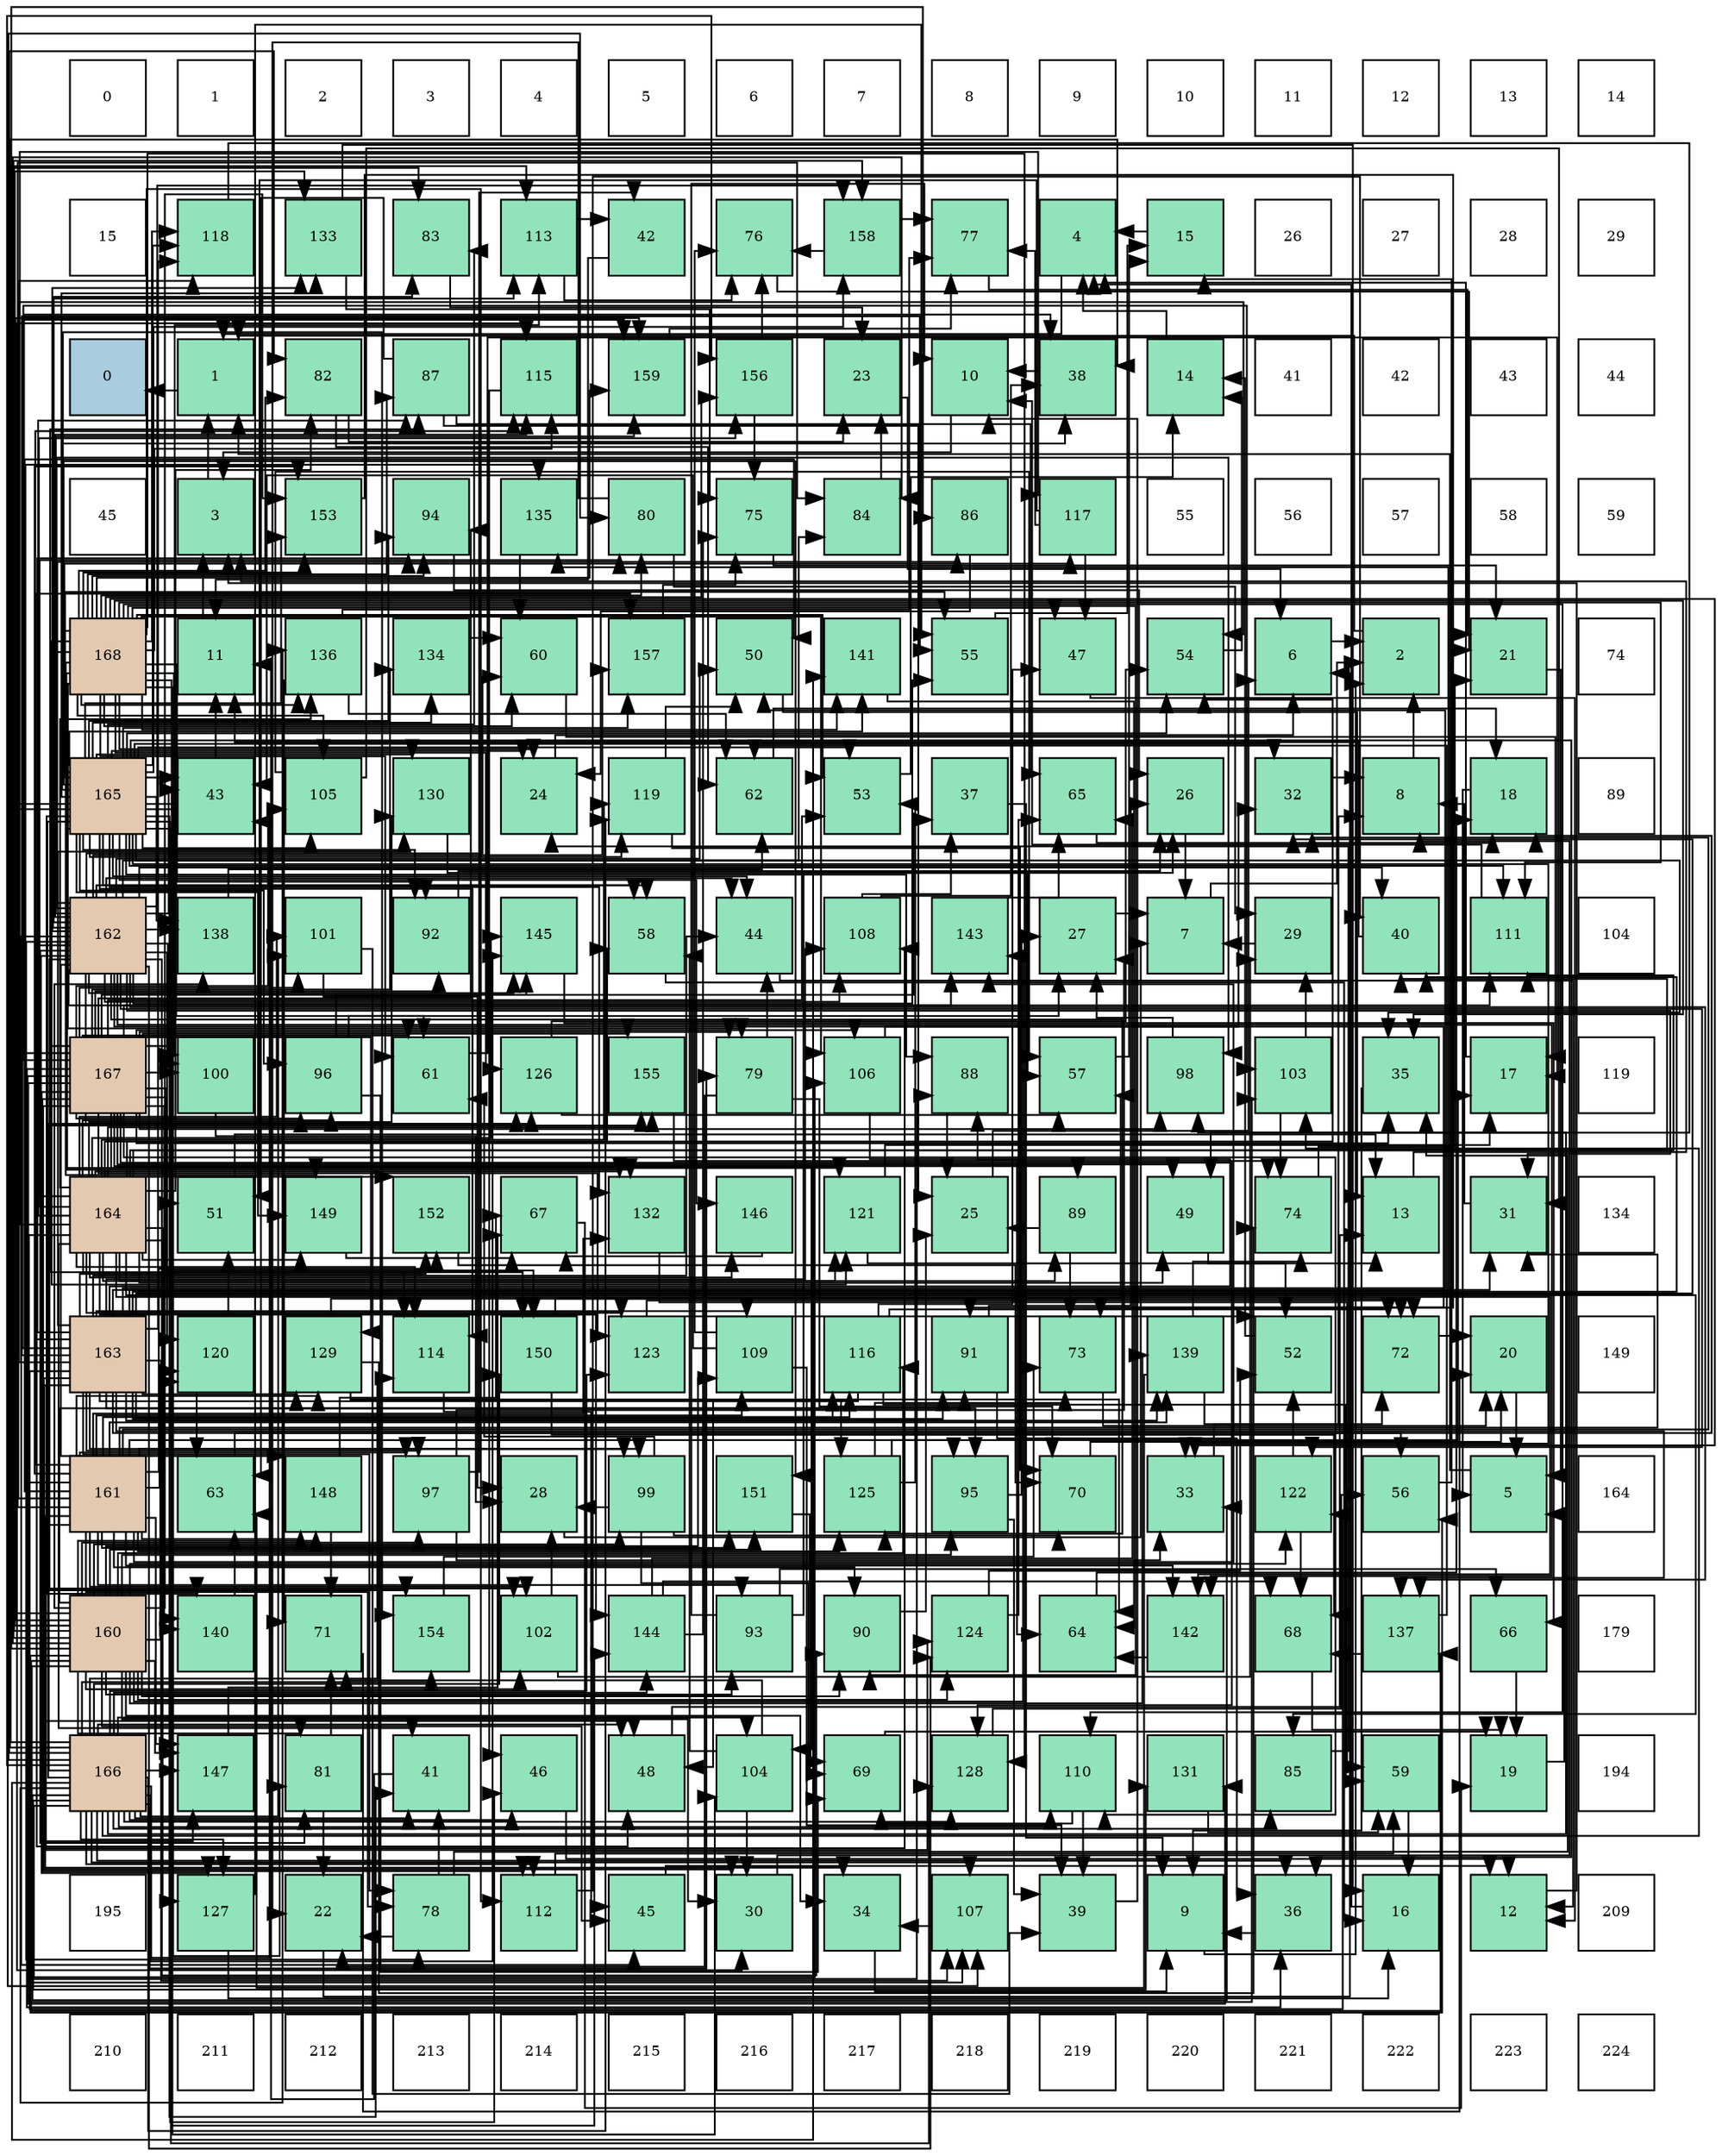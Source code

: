 digraph layout{
 rankdir=TB;
 splines=ortho;
 node [style=filled shape=square fixedsize=true width=0.6];
0[label="0", fontsize=8, fillcolor="#ffffff"];
1[label="1", fontsize=8, fillcolor="#ffffff"];
2[label="2", fontsize=8, fillcolor="#ffffff"];
3[label="3", fontsize=8, fillcolor="#ffffff"];
4[label="4", fontsize=8, fillcolor="#ffffff"];
5[label="5", fontsize=8, fillcolor="#ffffff"];
6[label="6", fontsize=8, fillcolor="#ffffff"];
7[label="7", fontsize=8, fillcolor="#ffffff"];
8[label="8", fontsize=8, fillcolor="#ffffff"];
9[label="9", fontsize=8, fillcolor="#ffffff"];
10[label="10", fontsize=8, fillcolor="#ffffff"];
11[label="11", fontsize=8, fillcolor="#ffffff"];
12[label="12", fontsize=8, fillcolor="#ffffff"];
13[label="13", fontsize=8, fillcolor="#ffffff"];
14[label="14", fontsize=8, fillcolor="#ffffff"];
15[label="15", fontsize=8, fillcolor="#ffffff"];
16[label="118", fontsize=8, fillcolor="#91e3bb"];
17[label="133", fontsize=8, fillcolor="#91e3bb"];
18[label="83", fontsize=8, fillcolor="#91e3bb"];
19[label="113", fontsize=8, fillcolor="#91e3bb"];
20[label="42", fontsize=8, fillcolor="#91e3bb"];
21[label="76", fontsize=8, fillcolor="#91e3bb"];
22[label="158", fontsize=8, fillcolor="#91e3bb"];
23[label="77", fontsize=8, fillcolor="#91e3bb"];
24[label="4", fontsize=8, fillcolor="#91e3bb"];
25[label="15", fontsize=8, fillcolor="#91e3bb"];
26[label="26", fontsize=8, fillcolor="#ffffff"];
27[label="27", fontsize=8, fillcolor="#ffffff"];
28[label="28", fontsize=8, fillcolor="#ffffff"];
29[label="29", fontsize=8, fillcolor="#ffffff"];
30[label="0", fontsize=8, fillcolor="#a9ccde"];
31[label="1", fontsize=8, fillcolor="#91e3bb"];
32[label="82", fontsize=8, fillcolor="#91e3bb"];
33[label="87", fontsize=8, fillcolor="#91e3bb"];
34[label="115", fontsize=8, fillcolor="#91e3bb"];
35[label="159", fontsize=8, fillcolor="#91e3bb"];
36[label="156", fontsize=8, fillcolor="#91e3bb"];
37[label="23", fontsize=8, fillcolor="#91e3bb"];
38[label="10", fontsize=8, fillcolor="#91e3bb"];
39[label="38", fontsize=8, fillcolor="#91e3bb"];
40[label="14", fontsize=8, fillcolor="#91e3bb"];
41[label="41", fontsize=8, fillcolor="#ffffff"];
42[label="42", fontsize=8, fillcolor="#ffffff"];
43[label="43", fontsize=8, fillcolor="#ffffff"];
44[label="44", fontsize=8, fillcolor="#ffffff"];
45[label="45", fontsize=8, fillcolor="#ffffff"];
46[label="3", fontsize=8, fillcolor="#91e3bb"];
47[label="153", fontsize=8, fillcolor="#91e3bb"];
48[label="94", fontsize=8, fillcolor="#91e3bb"];
49[label="135", fontsize=8, fillcolor="#91e3bb"];
50[label="80", fontsize=8, fillcolor="#91e3bb"];
51[label="75", fontsize=8, fillcolor="#91e3bb"];
52[label="84", fontsize=8, fillcolor="#91e3bb"];
53[label="86", fontsize=8, fillcolor="#91e3bb"];
54[label="117", fontsize=8, fillcolor="#91e3bb"];
55[label="55", fontsize=8, fillcolor="#ffffff"];
56[label="56", fontsize=8, fillcolor="#ffffff"];
57[label="57", fontsize=8, fillcolor="#ffffff"];
58[label="58", fontsize=8, fillcolor="#ffffff"];
59[label="59", fontsize=8, fillcolor="#ffffff"];
60[label="168", fontsize=8, fillcolor="#e3c9af"];
61[label="11", fontsize=8, fillcolor="#91e3bb"];
62[label="136", fontsize=8, fillcolor="#91e3bb"];
63[label="134", fontsize=8, fillcolor="#91e3bb"];
64[label="60", fontsize=8, fillcolor="#91e3bb"];
65[label="157", fontsize=8, fillcolor="#91e3bb"];
66[label="50", fontsize=8, fillcolor="#91e3bb"];
67[label="141", fontsize=8, fillcolor="#91e3bb"];
68[label="55", fontsize=8, fillcolor="#91e3bb"];
69[label="47", fontsize=8, fillcolor="#91e3bb"];
70[label="54", fontsize=8, fillcolor="#91e3bb"];
71[label="6", fontsize=8, fillcolor="#91e3bb"];
72[label="2", fontsize=8, fillcolor="#91e3bb"];
73[label="21", fontsize=8, fillcolor="#91e3bb"];
74[label="74", fontsize=8, fillcolor="#ffffff"];
75[label="165", fontsize=8, fillcolor="#e3c9af"];
76[label="43", fontsize=8, fillcolor="#91e3bb"];
77[label="105", fontsize=8, fillcolor="#91e3bb"];
78[label="130", fontsize=8, fillcolor="#91e3bb"];
79[label="24", fontsize=8, fillcolor="#91e3bb"];
80[label="119", fontsize=8, fillcolor="#91e3bb"];
81[label="62", fontsize=8, fillcolor="#91e3bb"];
82[label="53", fontsize=8, fillcolor="#91e3bb"];
83[label="37", fontsize=8, fillcolor="#91e3bb"];
84[label="65", fontsize=8, fillcolor="#91e3bb"];
85[label="26", fontsize=8, fillcolor="#91e3bb"];
86[label="32", fontsize=8, fillcolor="#91e3bb"];
87[label="8", fontsize=8, fillcolor="#91e3bb"];
88[label="18", fontsize=8, fillcolor="#91e3bb"];
89[label="89", fontsize=8, fillcolor="#ffffff"];
90[label="162", fontsize=8, fillcolor="#e3c9af"];
91[label="138", fontsize=8, fillcolor="#91e3bb"];
92[label="101", fontsize=8, fillcolor="#91e3bb"];
93[label="92", fontsize=8, fillcolor="#91e3bb"];
94[label="145", fontsize=8, fillcolor="#91e3bb"];
95[label="58", fontsize=8, fillcolor="#91e3bb"];
96[label="44", fontsize=8, fillcolor="#91e3bb"];
97[label="108", fontsize=8, fillcolor="#91e3bb"];
98[label="143", fontsize=8, fillcolor="#91e3bb"];
99[label="27", fontsize=8, fillcolor="#91e3bb"];
100[label="7", fontsize=8, fillcolor="#91e3bb"];
101[label="29", fontsize=8, fillcolor="#91e3bb"];
102[label="40", fontsize=8, fillcolor="#91e3bb"];
103[label="111", fontsize=8, fillcolor="#91e3bb"];
104[label="104", fontsize=8, fillcolor="#ffffff"];
105[label="167", fontsize=8, fillcolor="#e3c9af"];
106[label="100", fontsize=8, fillcolor="#91e3bb"];
107[label="96", fontsize=8, fillcolor="#91e3bb"];
108[label="61", fontsize=8, fillcolor="#91e3bb"];
109[label="126", fontsize=8, fillcolor="#91e3bb"];
110[label="155", fontsize=8, fillcolor="#91e3bb"];
111[label="79", fontsize=8, fillcolor="#91e3bb"];
112[label="106", fontsize=8, fillcolor="#91e3bb"];
113[label="88", fontsize=8, fillcolor="#91e3bb"];
114[label="57", fontsize=8, fillcolor="#91e3bb"];
115[label="98", fontsize=8, fillcolor="#91e3bb"];
116[label="103", fontsize=8, fillcolor="#91e3bb"];
117[label="35", fontsize=8, fillcolor="#91e3bb"];
118[label="17", fontsize=8, fillcolor="#91e3bb"];
119[label="119", fontsize=8, fillcolor="#ffffff"];
120[label="164", fontsize=8, fillcolor="#e3c9af"];
121[label="51", fontsize=8, fillcolor="#91e3bb"];
122[label="149", fontsize=8, fillcolor="#91e3bb"];
123[label="152", fontsize=8, fillcolor="#91e3bb"];
124[label="67", fontsize=8, fillcolor="#91e3bb"];
125[label="132", fontsize=8, fillcolor="#91e3bb"];
126[label="146", fontsize=8, fillcolor="#91e3bb"];
127[label="121", fontsize=8, fillcolor="#91e3bb"];
128[label="25", fontsize=8, fillcolor="#91e3bb"];
129[label="89", fontsize=8, fillcolor="#91e3bb"];
130[label="49", fontsize=8, fillcolor="#91e3bb"];
131[label="74", fontsize=8, fillcolor="#91e3bb"];
132[label="13", fontsize=8, fillcolor="#91e3bb"];
133[label="31", fontsize=8, fillcolor="#91e3bb"];
134[label="134", fontsize=8, fillcolor="#ffffff"];
135[label="163", fontsize=8, fillcolor="#e3c9af"];
136[label="120", fontsize=8, fillcolor="#91e3bb"];
137[label="129", fontsize=8, fillcolor="#91e3bb"];
138[label="114", fontsize=8, fillcolor="#91e3bb"];
139[label="150", fontsize=8, fillcolor="#91e3bb"];
140[label="123", fontsize=8, fillcolor="#91e3bb"];
141[label="109", fontsize=8, fillcolor="#91e3bb"];
142[label="116", fontsize=8, fillcolor="#91e3bb"];
143[label="91", fontsize=8, fillcolor="#91e3bb"];
144[label="73", fontsize=8, fillcolor="#91e3bb"];
145[label="139", fontsize=8, fillcolor="#91e3bb"];
146[label="52", fontsize=8, fillcolor="#91e3bb"];
147[label="72", fontsize=8, fillcolor="#91e3bb"];
148[label="20", fontsize=8, fillcolor="#91e3bb"];
149[label="149", fontsize=8, fillcolor="#ffffff"];
150[label="161", fontsize=8, fillcolor="#e3c9af"];
151[label="63", fontsize=8, fillcolor="#91e3bb"];
152[label="148", fontsize=8, fillcolor="#91e3bb"];
153[label="97", fontsize=8, fillcolor="#91e3bb"];
154[label="28", fontsize=8, fillcolor="#91e3bb"];
155[label="99", fontsize=8, fillcolor="#91e3bb"];
156[label="151", fontsize=8, fillcolor="#91e3bb"];
157[label="125", fontsize=8, fillcolor="#91e3bb"];
158[label="95", fontsize=8, fillcolor="#91e3bb"];
159[label="70", fontsize=8, fillcolor="#91e3bb"];
160[label="33", fontsize=8, fillcolor="#91e3bb"];
161[label="122", fontsize=8, fillcolor="#91e3bb"];
162[label="56", fontsize=8, fillcolor="#91e3bb"];
163[label="5", fontsize=8, fillcolor="#91e3bb"];
164[label="164", fontsize=8, fillcolor="#ffffff"];
165[label="160", fontsize=8, fillcolor="#e3c9af"];
166[label="140", fontsize=8, fillcolor="#91e3bb"];
167[label="71", fontsize=8, fillcolor="#91e3bb"];
168[label="154", fontsize=8, fillcolor="#91e3bb"];
169[label="102", fontsize=8, fillcolor="#91e3bb"];
170[label="144", fontsize=8, fillcolor="#91e3bb"];
171[label="93", fontsize=8, fillcolor="#91e3bb"];
172[label="90", fontsize=8, fillcolor="#91e3bb"];
173[label="124", fontsize=8, fillcolor="#91e3bb"];
174[label="64", fontsize=8, fillcolor="#91e3bb"];
175[label="142", fontsize=8, fillcolor="#91e3bb"];
176[label="68", fontsize=8, fillcolor="#91e3bb"];
177[label="137", fontsize=8, fillcolor="#91e3bb"];
178[label="66", fontsize=8, fillcolor="#91e3bb"];
179[label="179", fontsize=8, fillcolor="#ffffff"];
180[label="166", fontsize=8, fillcolor="#e3c9af"];
181[label="147", fontsize=8, fillcolor="#91e3bb"];
182[label="81", fontsize=8, fillcolor="#91e3bb"];
183[label="41", fontsize=8, fillcolor="#91e3bb"];
184[label="46", fontsize=8, fillcolor="#91e3bb"];
185[label="48", fontsize=8, fillcolor="#91e3bb"];
186[label="104", fontsize=8, fillcolor="#91e3bb"];
187[label="69", fontsize=8, fillcolor="#91e3bb"];
188[label="128", fontsize=8, fillcolor="#91e3bb"];
189[label="110", fontsize=8, fillcolor="#91e3bb"];
190[label="131", fontsize=8, fillcolor="#91e3bb"];
191[label="85", fontsize=8, fillcolor="#91e3bb"];
192[label="59", fontsize=8, fillcolor="#91e3bb"];
193[label="19", fontsize=8, fillcolor="#91e3bb"];
194[label="194", fontsize=8, fillcolor="#ffffff"];
195[label="195", fontsize=8, fillcolor="#ffffff"];
196[label="127", fontsize=8, fillcolor="#91e3bb"];
197[label="22", fontsize=8, fillcolor="#91e3bb"];
198[label="78", fontsize=8, fillcolor="#91e3bb"];
199[label="112", fontsize=8, fillcolor="#91e3bb"];
200[label="45", fontsize=8, fillcolor="#91e3bb"];
201[label="30", fontsize=8, fillcolor="#91e3bb"];
202[label="34", fontsize=8, fillcolor="#91e3bb"];
203[label="107", fontsize=8, fillcolor="#91e3bb"];
204[label="39", fontsize=8, fillcolor="#91e3bb"];
205[label="9", fontsize=8, fillcolor="#91e3bb"];
206[label="36", fontsize=8, fillcolor="#91e3bb"];
207[label="16", fontsize=8, fillcolor="#91e3bb"];
208[label="12", fontsize=8, fillcolor="#91e3bb"];
209[label="209", fontsize=8, fillcolor="#ffffff"];
210[label="210", fontsize=8, fillcolor="#ffffff"];
211[label="211", fontsize=8, fillcolor="#ffffff"];
212[label="212", fontsize=8, fillcolor="#ffffff"];
213[label="213", fontsize=8, fillcolor="#ffffff"];
214[label="214", fontsize=8, fillcolor="#ffffff"];
215[label="215", fontsize=8, fillcolor="#ffffff"];
216[label="216", fontsize=8, fillcolor="#ffffff"];
217[label="217", fontsize=8, fillcolor="#ffffff"];
218[label="218", fontsize=8, fillcolor="#ffffff"];
219[label="219", fontsize=8, fillcolor="#ffffff"];
220[label="220", fontsize=8, fillcolor="#ffffff"];
221[label="221", fontsize=8, fillcolor="#ffffff"];
222[label="222", fontsize=8, fillcolor="#ffffff"];
223[label="223", fontsize=8, fillcolor="#ffffff"];
224[label="224", fontsize=8, fillcolor="#ffffff"];
edge [constraint=false, style=vis];31 -> 30;
72 -> 31;
46 -> 31;
24 -> 31;
163 -> 31;
71 -> 72;
100 -> 72;
87 -> 72;
205 -> 72;
38 -> 46;
61 -> 46;
208 -> 46;
132 -> 46;
40 -> 24;
25 -> 24;
207 -> 24;
118 -> 24;
88 -> 163;
193 -> 163;
148 -> 163;
73 -> 163;
197 -> 71;
37 -> 71;
79 -> 71;
128 -> 71;
85 -> 100;
99 -> 100;
154 -> 100;
101 -> 100;
201 -> 87;
133 -> 87;
86 -> 87;
160 -> 87;
202 -> 205;
117 -> 205;
206 -> 205;
83 -> 205;
39 -> 38;
204 -> 38;
102 -> 61;
183 -> 61;
20 -> 61;
76 -> 61;
96 -> 208;
200 -> 208;
184 -> 208;
69 -> 208;
185 -> 132;
130 -> 132;
66 -> 132;
121 -> 132;
146 -> 40;
82 -> 40;
70 -> 40;
68 -> 25;
162 -> 25;
114 -> 25;
95 -> 207;
192 -> 207;
64 -> 118;
108 -> 118;
81 -> 88;
151 -> 88;
174 -> 88;
84 -> 88;
178 -> 193;
124 -> 193;
176 -> 193;
187 -> 193;
159 -> 148;
167 -> 148;
147 -> 148;
144 -> 148;
131 -> 73;
51 -> 73;
21 -> 73;
23 -> 73;
198 -> 197;
198 -> 117;
198 -> 183;
111 -> 197;
111 -> 96;
111 -> 159;
50 -> 197;
50 -> 101;
182 -> 197;
182 -> 167;
32 -> 37;
32 -> 81;
18 -> 37;
52 -> 37;
191 -> 79;
53 -> 79;
33 -> 128;
33 -> 151;
33 -> 84;
113 -> 128;
129 -> 128;
129 -> 144;
172 -> 128;
143 -> 85;
143 -> 206;
93 -> 85;
171 -> 38;
171 -> 85;
171 -> 178;
48 -> 85;
158 -> 99;
158 -> 204;
107 -> 99;
107 -> 83;
107 -> 187;
153 -> 99;
153 -> 160;
153 -> 20;
115 -> 99;
155 -> 154;
155 -> 108;
155 -> 187;
155 -> 159;
106 -> 154;
92 -> 154;
92 -> 204;
169 -> 154;
169 -> 101;
116 -> 101;
116 -> 131;
186 -> 201;
186 -> 95;
186 -> 167;
77 -> 133;
77 -> 114;
112 -> 86;
112 -> 174;
203 -> 202;
97 -> 83;
97 -> 39;
141 -> 204;
141 -> 76;
141 -> 21;
189 -> 204;
189 -> 187;
103 -> 38;
199 -> 102;
199 -> 192;
19 -> 20;
19 -> 21;
138 -> 200;
34 -> 184;
142 -> 69;
142 -> 185;
142 -> 192;
142 -> 147;
54 -> 69;
54 -> 121;
54 -> 23;
16 -> 130;
80 -> 66;
80 -> 159;
136 -> 121;
136 -> 151;
127 -> 118;
127 -> 146;
161 -> 146;
161 -> 176;
140 -> 146;
140 -> 147;
173 -> 146;
173 -> 84;
157 -> 118;
157 -> 82;
157 -> 144;
109 -> 70;
109 -> 114;
196 -> 207;
196 -> 68;
188 -> 162;
137 -> 114;
137 -> 174;
137 -> 131;
78 -> 114;
190 -> 192;
125 -> 192;
17 -> 207;
17 -> 51;
63 -> 64;
49 -> 64;
62 -> 81;
62 -> 167;
62 -> 23;
177 -> 81;
177 -> 176;
91 -> 81;
145 -> 151;
145 -> 147;
145 -> 131;
166 -> 151;
67 -> 174;
175 -> 174;
98 -> 84;
170 -> 84;
170 -> 176;
170 -> 51;
94 -> 178;
126 -> 124;
181 -> 124;
152 -> 124;
152 -> 167;
122 -> 124;
139 -> 176;
139 -> 147;
156 -> 187;
123 -> 159;
47 -> 144;
168 -> 144;
110 -> 131;
36 -> 51;
36 -> 21;
65 -> 51;
22 -> 21;
22 -> 23;
35 -> 23;
165 -> 201;
165 -> 202;
165 -> 200;
165 -> 162;
165 -> 182;
165 -> 18;
165 -> 52;
165 -> 53;
165 -> 113;
165 -> 172;
165 -> 143;
165 -> 171;
165 -> 158;
165 -> 153;
165 -> 155;
165 -> 169;
165 -> 141;
165 -> 34;
165 -> 142;
165 -> 136;
165 -> 161;
165 -> 173;
165 -> 17;
165 -> 177;
165 -> 91;
165 -> 145;
165 -> 98;
165 -> 181;
165 -> 152;
165 -> 156;
165 -> 47;
165 -> 22;
165 -> 35;
150 -> 133;
150 -> 86;
150 -> 202;
150 -> 66;
150 -> 198;
150 -> 52;
150 -> 172;
150 -> 171;
150 -> 158;
150 -> 153;
150 -> 155;
150 -> 169;
150 -> 97;
150 -> 141;
150 -> 142;
150 -> 16;
150 -> 136;
150 -> 157;
150 -> 137;
150 -> 125;
150 -> 49;
150 -> 145;
150 -> 175;
150 -> 98;
150 -> 181;
150 -> 152;
150 -> 156;
150 -> 123;
150 -> 47;
150 -> 65;
90 -> 133;
90 -> 102;
90 -> 76;
90 -> 96;
90 -> 200;
90 -> 185;
90 -> 66;
90 -> 68;
90 -> 95;
90 -> 64;
90 -> 198;
90 -> 182;
90 -> 18;
90 -> 52;
90 -> 53;
90 -> 172;
90 -> 143;
90 -> 115;
90 -> 106;
90 -> 169;
90 -> 97;
90 -> 19;
90 -> 34;
90 -> 136;
90 -> 161;
90 -> 173;
90 -> 157;
90 -> 137;
90 -> 17;
90 -> 177;
90 -> 91;
90 -> 175;
90 -> 98;
90 -> 94;
90 -> 181;
90 -> 152;
90 -> 65;
90 -> 22;
90 -> 35;
135 -> 201;
135 -> 133;
135 -> 86;
135 -> 102;
135 -> 96;
135 -> 66;
135 -> 70;
135 -> 68;
135 -> 162;
135 -> 198;
135 -> 113;
135 -> 143;
135 -> 48;
135 -> 158;
135 -> 153;
135 -> 155;
135 -> 203;
135 -> 97;
135 -> 141;
135 -> 34;
135 -> 142;
135 -> 16;
135 -> 161;
135 -> 173;
135 -> 157;
135 -> 137;
135 -> 78;
135 -> 49;
135 -> 177;
135 -> 145;
135 -> 123;
135 -> 35;
120 -> 102;
120 -> 183;
120 -> 130;
120 -> 70;
120 -> 95;
120 -> 50;
120 -> 32;
120 -> 191;
120 -> 33;
120 -> 129;
120 -> 107;
120 -> 92;
120 -> 116;
120 -> 103;
120 -> 138;
120 -> 54;
120 -> 80;
120 -> 127;
120 -> 140;
120 -> 196;
120 -> 78;
120 -> 125;
120 -> 62;
120 -> 166;
120 -> 175;
120 -> 170;
120 -> 94;
120 -> 126;
120 -> 122;
120 -> 139;
120 -> 123;
120 -> 110;
120 -> 36;
75 -> 79;
75 -> 201;
75 -> 86;
75 -> 160;
75 -> 117;
75 -> 206;
75 -> 39;
75 -> 183;
75 -> 76;
75 -> 96;
75 -> 184;
75 -> 82;
75 -> 70;
75 -> 68;
75 -> 95;
75 -> 108;
75 -> 182;
75 -> 18;
75 -> 113;
75 -> 93;
75 -> 48;
75 -> 107;
75 -> 77;
75 -> 203;
75 -> 103;
75 -> 138;
75 -> 54;
75 -> 16;
75 -> 80;
75 -> 127;
75 -> 188;
75 -> 78;
75 -> 125;
75 -> 17;
75 -> 63;
75 -> 91;
75 -> 166;
75 -> 67;
75 -> 126;
75 -> 122;
75 -> 156;
75 -> 47;
75 -> 168;
75 -> 65;
75 -> 22;
180 -> 160;
180 -> 206;
180 -> 39;
180 -> 183;
180 -> 76;
180 -> 184;
180 -> 185;
180 -> 111;
180 -> 50;
180 -> 32;
180 -> 191;
180 -> 115;
180 -> 92;
180 -> 116;
180 -> 186;
180 -> 112;
180 -> 203;
180 -> 189;
180 -> 199;
180 -> 19;
180 -> 138;
180 -> 80;
180 -> 140;
180 -> 109;
180 -> 196;
180 -> 188;
180 -> 190;
180 -> 62;
180 -> 67;
180 -> 170;
180 -> 94;
180 -> 181;
180 -> 139;
180 -> 168;
180 -> 110;
180 -> 36;
105 -> 117;
105 -> 206;
105 -> 39;
105 -> 185;
105 -> 130;
105 -> 121;
105 -> 82;
105 -> 108;
105 -> 111;
105 -> 33;
105 -> 129;
105 -> 93;
105 -> 48;
105 -> 107;
105 -> 115;
105 -> 106;
105 -> 92;
105 -> 116;
105 -> 186;
105 -> 77;
105 -> 112;
105 -> 203;
105 -> 189;
105 -> 103;
105 -> 199;
105 -> 19;
105 -> 140;
105 -> 109;
105 -> 196;
105 -> 188;
105 -> 190;
105 -> 63;
105 -> 166;
105 -> 94;
105 -> 139;
105 -> 110;
60 -> 79;
60 -> 160;
60 -> 117;
60 -> 69;
60 -> 82;
60 -> 64;
60 -> 108;
60 -> 111;
60 -> 50;
60 -> 32;
60 -> 33;
60 -> 172;
60 -> 93;
60 -> 48;
60 -> 106;
60 -> 186;
60 -> 77;
60 -> 112;
60 -> 189;
60 -> 103;
60 -> 199;
60 -> 138;
60 -> 34;
60 -> 16;
60 -> 127;
60 -> 109;
60 -> 188;
60 -> 125;
60 -> 62;
60 -> 67;
60 -> 170;
60 -> 122;
60 -> 47;
60 -> 168;
60 -> 36;
60 -> 35;
edge [constraint=true, style=invis];
0 -> 15 -> 30 -> 45 -> 60 -> 75 -> 90 -> 105 -> 120 -> 135 -> 150 -> 165 -> 180 -> 195 -> 210;
1 -> 16 -> 31 -> 46 -> 61 -> 76 -> 91 -> 106 -> 121 -> 136 -> 151 -> 166 -> 181 -> 196 -> 211;
2 -> 17 -> 32 -> 47 -> 62 -> 77 -> 92 -> 107 -> 122 -> 137 -> 152 -> 167 -> 182 -> 197 -> 212;
3 -> 18 -> 33 -> 48 -> 63 -> 78 -> 93 -> 108 -> 123 -> 138 -> 153 -> 168 -> 183 -> 198 -> 213;
4 -> 19 -> 34 -> 49 -> 64 -> 79 -> 94 -> 109 -> 124 -> 139 -> 154 -> 169 -> 184 -> 199 -> 214;
5 -> 20 -> 35 -> 50 -> 65 -> 80 -> 95 -> 110 -> 125 -> 140 -> 155 -> 170 -> 185 -> 200 -> 215;
6 -> 21 -> 36 -> 51 -> 66 -> 81 -> 96 -> 111 -> 126 -> 141 -> 156 -> 171 -> 186 -> 201 -> 216;
7 -> 22 -> 37 -> 52 -> 67 -> 82 -> 97 -> 112 -> 127 -> 142 -> 157 -> 172 -> 187 -> 202 -> 217;
8 -> 23 -> 38 -> 53 -> 68 -> 83 -> 98 -> 113 -> 128 -> 143 -> 158 -> 173 -> 188 -> 203 -> 218;
9 -> 24 -> 39 -> 54 -> 69 -> 84 -> 99 -> 114 -> 129 -> 144 -> 159 -> 174 -> 189 -> 204 -> 219;
10 -> 25 -> 40 -> 55 -> 70 -> 85 -> 100 -> 115 -> 130 -> 145 -> 160 -> 175 -> 190 -> 205 -> 220;
11 -> 26 -> 41 -> 56 -> 71 -> 86 -> 101 -> 116 -> 131 -> 146 -> 161 -> 176 -> 191 -> 206 -> 221;
12 -> 27 -> 42 -> 57 -> 72 -> 87 -> 102 -> 117 -> 132 -> 147 -> 162 -> 177 -> 192 -> 207 -> 222;
13 -> 28 -> 43 -> 58 -> 73 -> 88 -> 103 -> 118 -> 133 -> 148 -> 163 -> 178 -> 193 -> 208 -> 223;
14 -> 29 -> 44 -> 59 -> 74 -> 89 -> 104 -> 119 -> 134 -> 149 -> 164 -> 179 -> 194 -> 209 -> 224;
rank = same {0 -> 1 -> 2 -> 3 -> 4 -> 5 -> 6 -> 7 -> 8 -> 9 -> 10 -> 11 -> 12 -> 13 -> 14};
rank = same {15 -> 16 -> 17 -> 18 -> 19 -> 20 -> 21 -> 22 -> 23 -> 24 -> 25 -> 26 -> 27 -> 28 -> 29};
rank = same {30 -> 31 -> 32 -> 33 -> 34 -> 35 -> 36 -> 37 -> 38 -> 39 -> 40 -> 41 -> 42 -> 43 -> 44};
rank = same {45 -> 46 -> 47 -> 48 -> 49 -> 50 -> 51 -> 52 -> 53 -> 54 -> 55 -> 56 -> 57 -> 58 -> 59};
rank = same {60 -> 61 -> 62 -> 63 -> 64 -> 65 -> 66 -> 67 -> 68 -> 69 -> 70 -> 71 -> 72 -> 73 -> 74};
rank = same {75 -> 76 -> 77 -> 78 -> 79 -> 80 -> 81 -> 82 -> 83 -> 84 -> 85 -> 86 -> 87 -> 88 -> 89};
rank = same {90 -> 91 -> 92 -> 93 -> 94 -> 95 -> 96 -> 97 -> 98 -> 99 -> 100 -> 101 -> 102 -> 103 -> 104};
rank = same {105 -> 106 -> 107 -> 108 -> 109 -> 110 -> 111 -> 112 -> 113 -> 114 -> 115 -> 116 -> 117 -> 118 -> 119};
rank = same {120 -> 121 -> 122 -> 123 -> 124 -> 125 -> 126 -> 127 -> 128 -> 129 -> 130 -> 131 -> 132 -> 133 -> 134};
rank = same {135 -> 136 -> 137 -> 138 -> 139 -> 140 -> 141 -> 142 -> 143 -> 144 -> 145 -> 146 -> 147 -> 148 -> 149};
rank = same {150 -> 151 -> 152 -> 153 -> 154 -> 155 -> 156 -> 157 -> 158 -> 159 -> 160 -> 161 -> 162 -> 163 -> 164};
rank = same {165 -> 166 -> 167 -> 168 -> 169 -> 170 -> 171 -> 172 -> 173 -> 174 -> 175 -> 176 -> 177 -> 178 -> 179};
rank = same {180 -> 181 -> 182 -> 183 -> 184 -> 185 -> 186 -> 187 -> 188 -> 189 -> 190 -> 191 -> 192 -> 193 -> 194};
rank = same {195 -> 196 -> 197 -> 198 -> 199 -> 200 -> 201 -> 202 -> 203 -> 204 -> 205 -> 206 -> 207 -> 208 -> 209};
rank = same {210 -> 211 -> 212 -> 213 -> 214 -> 215 -> 216 -> 217 -> 218 -> 219 -> 220 -> 221 -> 222 -> 223 -> 224};
}